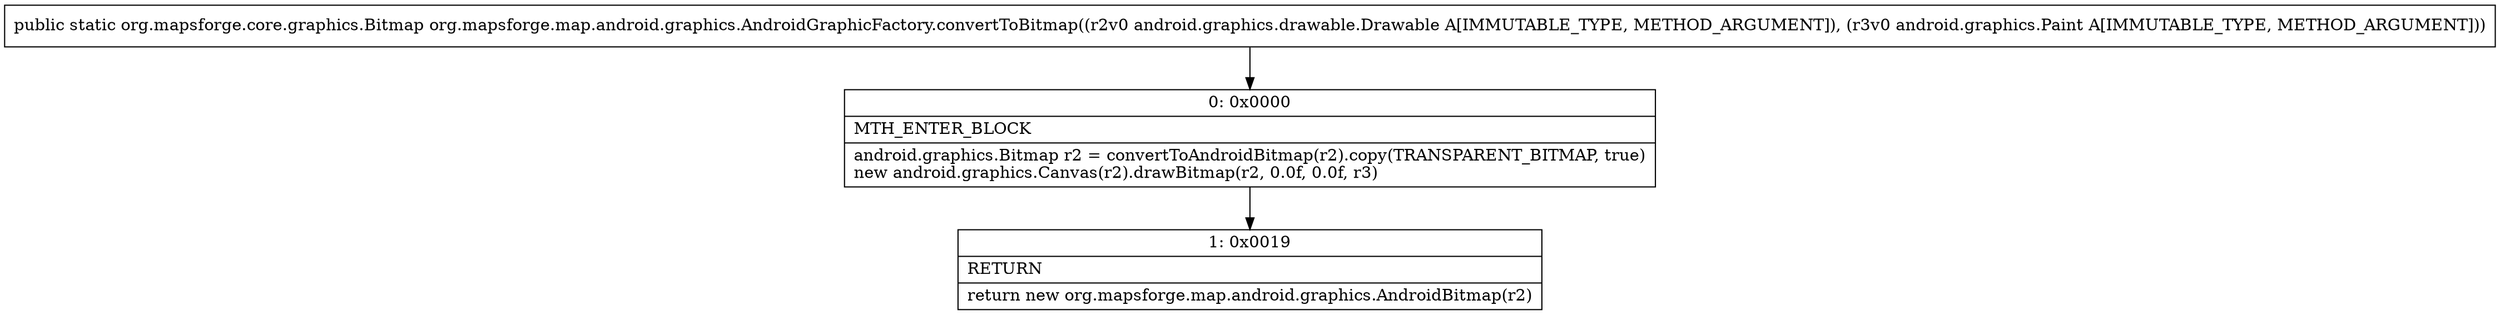 digraph "CFG fororg.mapsforge.map.android.graphics.AndroidGraphicFactory.convertToBitmap(Landroid\/graphics\/drawable\/Drawable;Landroid\/graphics\/Paint;)Lorg\/mapsforge\/core\/graphics\/Bitmap;" {
Node_0 [shape=record,label="{0\:\ 0x0000|MTH_ENTER_BLOCK\l|android.graphics.Bitmap r2 = convertToAndroidBitmap(r2).copy(TRANSPARENT_BITMAP, true)\lnew android.graphics.Canvas(r2).drawBitmap(r2, 0.0f, 0.0f, r3)\l}"];
Node_1 [shape=record,label="{1\:\ 0x0019|RETURN\l|return new org.mapsforge.map.android.graphics.AndroidBitmap(r2)\l}"];
MethodNode[shape=record,label="{public static org.mapsforge.core.graphics.Bitmap org.mapsforge.map.android.graphics.AndroidGraphicFactory.convertToBitmap((r2v0 android.graphics.drawable.Drawable A[IMMUTABLE_TYPE, METHOD_ARGUMENT]), (r3v0 android.graphics.Paint A[IMMUTABLE_TYPE, METHOD_ARGUMENT])) }"];
MethodNode -> Node_0;
Node_0 -> Node_1;
}

